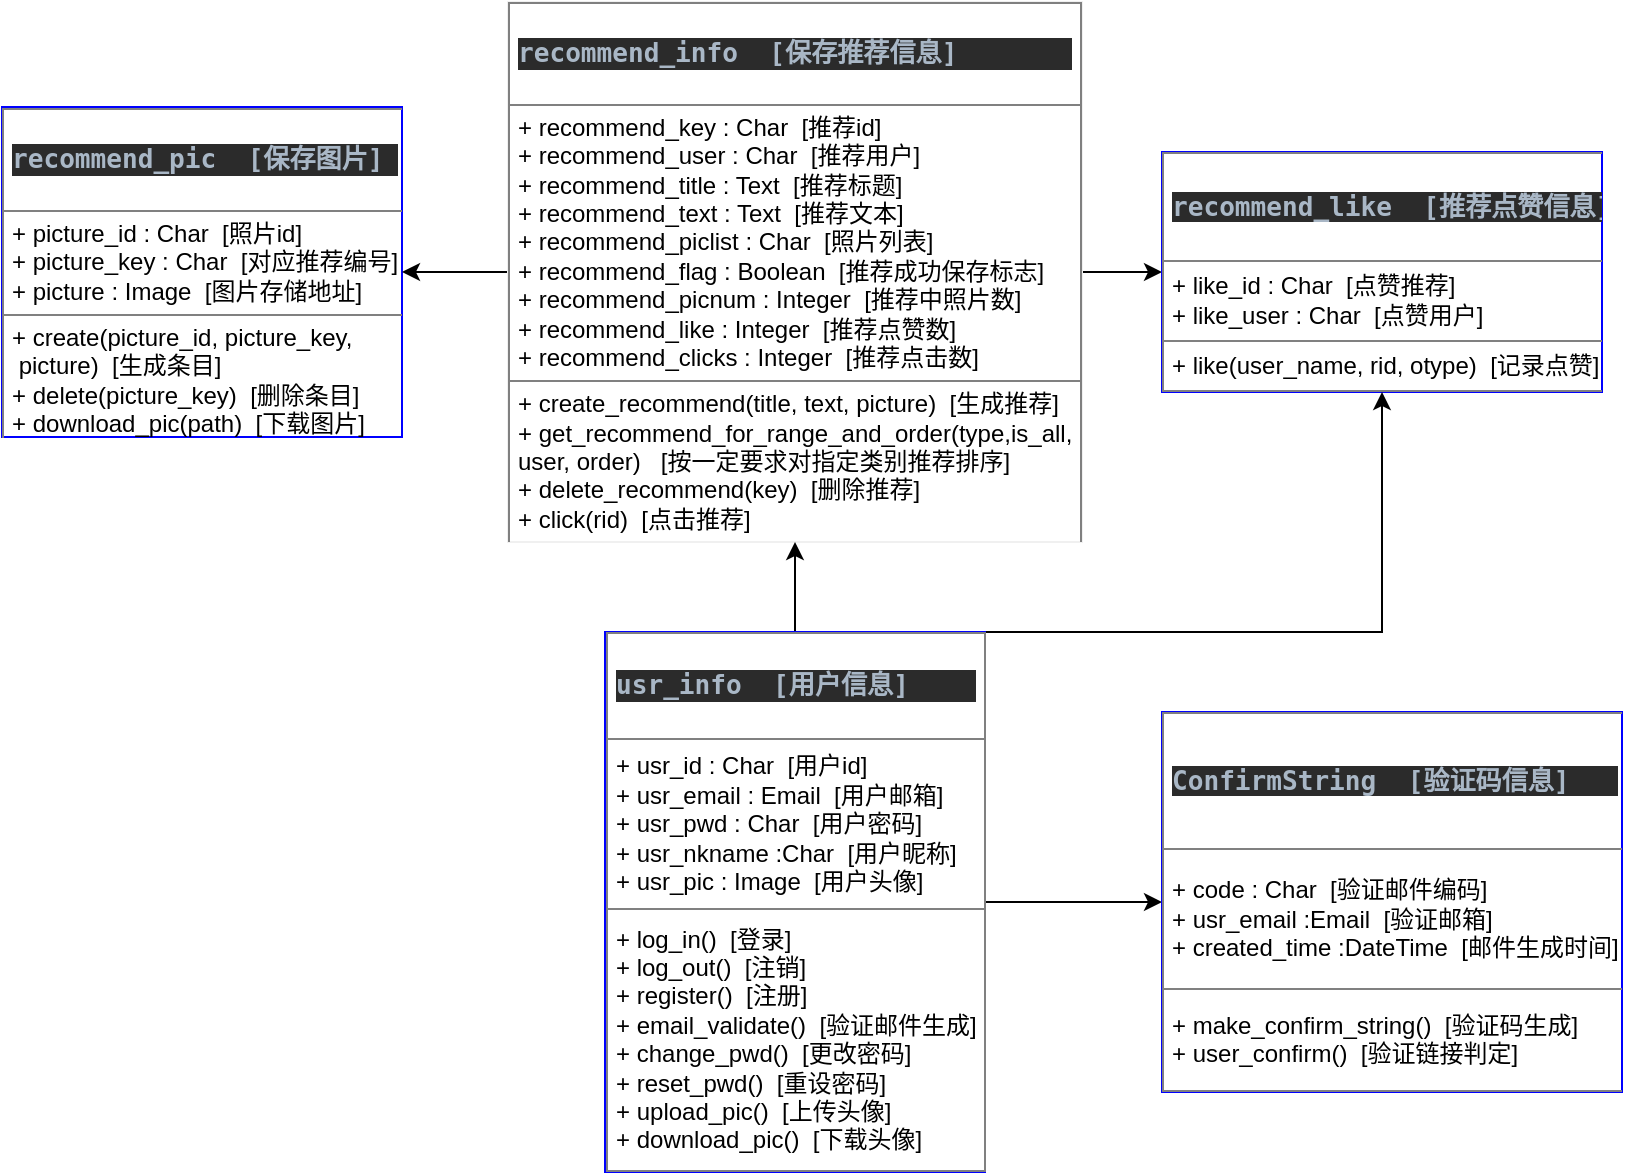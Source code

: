 <mxfile>
    <diagram id="XjcLAlhxIqI1T3LkZUkb" name="第 1 页">
        <mxGraphModel dx="990" dy="575" grid="1" gridSize="10" guides="1" tooltips="1" connect="1" arrows="1" fold="1" page="1" pageScale="1" pageWidth="827" pageHeight="1169" math="0" shadow="0">
            <root>
                <mxCell id="0"/>
                <mxCell id="1" parent="0"/>
                <mxCell id="13" value="&lt;table border=&quot;1&quot; width=&quot;100%&quot; cellpadding=&quot;4&quot; style=&quot;width: 100% ; height: 100% ; border-collapse: collapse&quot;&gt;&lt;tbody&gt;&lt;tr&gt;&lt;th&gt;&lt;pre style=&quot;background-color: #2b2b2b ; color: #a9b7c6 ; font-family: &amp;#34;jetbrains mono&amp;#34; , monospace ; font-size: 9.8pt&quot;&gt;recommend_pic  [保存图片]&lt;/pre&gt;&lt;/th&gt;&lt;/tr&gt;&lt;tr&gt;&lt;td&gt;+ picture_id : Char&amp;nbsp; [照片id]&lt;br&gt;+ picture_key : Char&amp;nbsp; [对应推荐编号]&lt;br&gt;+ picture : Image&amp;nbsp; [图片存储地址]&lt;/td&gt;&lt;/tr&gt;&lt;tr&gt;&lt;td&gt;+ create(picture_id, picture_key,&lt;br&gt;&amp;nbsp;picture)&amp;nbsp; [生成条目]&lt;br&gt;+ delete(picture_key)&amp;nbsp; [删除条目]&lt;br&gt;+ download_pic(path)&amp;nbsp; [下载图片]&lt;/td&gt;&lt;/tr&gt;&lt;/tbody&gt;&lt;/table&gt;" style="text;html=1;overflow=fill;strokeColor=#0000FF;align=left;" vertex="1" parent="1">
                    <mxGeometry x="10" y="52.5" width="200" height="165" as="geometry"/>
                </mxCell>
                <mxCell id="38" style="edgeStyle=orthogonalEdgeStyle;rounded=0;orthogonalLoop=1;jettySize=auto;html=1;exitX=0;exitY=0.5;exitDx=0;exitDy=0;entryX=1;entryY=0.5;entryDx=0;entryDy=0;" edge="1" parent="1" source="14" target="13">
                    <mxGeometry relative="1" as="geometry"/>
                </mxCell>
                <mxCell id="43" style="edgeStyle=orthogonalEdgeStyle;rounded=0;orthogonalLoop=1;jettySize=auto;html=1;exitX=1;exitY=0.5;exitDx=0;exitDy=0;entryX=0;entryY=0.5;entryDx=0;entryDy=0;" edge="1" parent="1" source="14" target="15">
                    <mxGeometry relative="1" as="geometry"/>
                </mxCell>
                <mxCell id="14" value="&lt;table border=&quot;1&quot; width=&quot;100%&quot; cellpadding=&quot;4&quot; style=&quot;width: 100% ; height: 100% ; border-collapse: collapse&quot;&gt;&lt;tbody&gt;&lt;tr&gt;&lt;th&gt;&lt;pre style=&quot;background-color: #2b2b2b ; color: #a9b7c6 ; font-family: &amp;#34;jetbrains mono&amp;#34; , monospace ; font-size: 9.8pt&quot;&gt;&lt;pre style=&quot;font-family: &amp;#34;jetbrains mono&amp;#34; , monospace ; font-size: 9.8pt&quot;&gt;recommend_info  [保存推荐信息]&lt;/pre&gt;&lt;/pre&gt;&lt;/th&gt;&lt;/tr&gt;&lt;tr&gt;&lt;td&gt;+ recommend_key : Char&amp;nbsp; [推荐id]&lt;br&gt;+ recommend_user : Char&amp;nbsp; [推荐用户]&lt;br&gt;+ recommend_title : Text&amp;nbsp; [推荐标题]&lt;br&gt;+ recommend_text : Text&amp;nbsp; [推荐文本]&lt;br&gt;+ recommend_piclist : Char&amp;nbsp; [照片列表]&lt;br&gt;+ recommend_flag : Boolean&amp;nbsp; [推荐成功保存标志]&lt;br&gt;+ recommend_picnum : Integer&amp;nbsp; [推荐中照片数]&lt;br&gt;+ recommend_like : Integer&amp;nbsp; [推荐点赞数]&lt;br&gt;+ recommend_clicks : Integer&amp;nbsp; [推荐点击数]&lt;/td&gt;&lt;/tr&gt;&lt;tr&gt;&lt;td&gt;+ create_recommend(title, text, picture)&amp;nbsp; [生成推荐]&lt;br&gt;+ get_recommend_for_range_and_order(type,is_all, &lt;br&gt;user, order)&amp;nbsp; &amp;nbsp;[按一定要求对指定类别推荐排序]&lt;br&gt;+ delete_recommend(key)&amp;nbsp; [删除推荐]&lt;br&gt;+ click(rid)&amp;nbsp; [点击推荐]&lt;/td&gt;&lt;/tr&gt;&lt;/tbody&gt;&lt;/table&gt;" style="text;html=1;overflow=fill;align=left;strokeColor=#f0f0f0;" vertex="1" parent="1">
                    <mxGeometry x="263" width="287" height="270" as="geometry"/>
                </mxCell>
                <mxCell id="15" value="&lt;table border=&quot;1&quot; width=&quot;100%&quot; cellpadding=&quot;4&quot; style=&quot;width: 100% ; height: 100% ; border-collapse: collapse&quot;&gt;&lt;tbody&gt;&lt;tr&gt;&lt;th&gt;&lt;pre style=&quot;background-color: #2b2b2b ; color: #a9b7c6 ; font-family: &amp;#34;jetbrains mono&amp;#34; , monospace ; font-size: 9.8pt&quot;&gt;recommend_like  [推荐点赞信息]&lt;/pre&gt;&lt;/th&gt;&lt;/tr&gt;&lt;tr&gt;&lt;td&gt;+ like_id : Char&amp;nbsp; [点赞推荐]&lt;br&gt;+ like_user : Char&amp;nbsp; [点赞用户]&lt;/td&gt;&lt;/tr&gt;&lt;tr&gt;&lt;td&gt;+ like(user_name, rid, otype)&amp;nbsp; [记录点赞]&lt;/td&gt;&lt;/tr&gt;&lt;/tbody&gt;&lt;/table&gt;" style="text;html=1;overflow=fill;strokeColor=#0000FF;align=left;" vertex="1" parent="1">
                    <mxGeometry x="590" y="75" width="220" height="120" as="geometry"/>
                </mxCell>
                <mxCell id="41" style="edgeStyle=orthogonalEdgeStyle;rounded=0;orthogonalLoop=1;jettySize=auto;html=1;exitX=1;exitY=0.5;exitDx=0;exitDy=0;entryX=0;entryY=0.5;entryDx=0;entryDy=0;" edge="1" parent="1" source="16" target="17">
                    <mxGeometry relative="1" as="geometry"/>
                </mxCell>
                <mxCell id="44" style="edgeStyle=orthogonalEdgeStyle;rounded=0;orthogonalLoop=1;jettySize=auto;html=1;exitX=0.5;exitY=0;exitDx=0;exitDy=0;entryX=0.5;entryY=1;entryDx=0;entryDy=0;" edge="1" parent="1" source="16" target="14">
                    <mxGeometry relative="1" as="geometry"/>
                </mxCell>
                <mxCell id="46" style="edgeStyle=orthogonalEdgeStyle;rounded=0;orthogonalLoop=1;jettySize=auto;html=1;exitX=1;exitY=0;exitDx=0;exitDy=0;entryX=0.5;entryY=1;entryDx=0;entryDy=0;" edge="1" parent="1" source="16" target="15">
                    <mxGeometry relative="1" as="geometry">
                        <Array as="points">
                            <mxPoint x="700" y="315"/>
                        </Array>
                    </mxGeometry>
                </mxCell>
                <mxCell id="16" value="&lt;table border=&quot;1&quot; width=&quot;100%&quot; cellpadding=&quot;4&quot; style=&quot;width: 100% ; height: 100% ; border-collapse: collapse&quot;&gt;&lt;tbody&gt;&lt;tr&gt;&lt;th&gt;&lt;pre style=&quot;background-color: #2b2b2b ; color: #a9b7c6 ; font-family: &amp;#34;jetbrains mono&amp;#34; , monospace ; font-size: 9.8pt&quot;&gt;&lt;pre style=&quot;font-family: &amp;#34;jetbrains mono&amp;#34; , monospace ; font-size: 9.8pt&quot;&gt;usr_info  [用户信息]&lt;/pre&gt;&lt;/pre&gt;&lt;/th&gt;&lt;/tr&gt;&lt;tr&gt;&lt;td&gt;+ usr_id : Char&amp;nbsp; [用户id]&lt;br&gt;+ usr_email : Email&amp;nbsp; [用户邮箱]&lt;br&gt;+ usr_pwd : Char&amp;nbsp; [用户密码]&lt;br&gt;+ usr_nkname :Char&amp;nbsp; [用户昵称]&lt;br&gt;+ usr_pic : Image&amp;nbsp; [用户头像]&lt;br&gt;&lt;/td&gt;&lt;/tr&gt;&lt;tr&gt;&lt;td&gt;+ log_in()&amp;nbsp; [登录]&lt;br&gt;+ log_out()&amp;nbsp; [注销]&lt;br&gt;+ register()&amp;nbsp; [注册]&lt;br&gt;+ email_validate()&amp;nbsp; [验证邮件生成]&lt;br&gt;+ change_pwd()&amp;nbsp; [更改密码]&lt;br&gt;+ reset_pwd()&amp;nbsp; [重设密码]&lt;br&gt;+ upload_pic()&amp;nbsp; [上传头像]&lt;br&gt;+ download_pic()&amp;nbsp; [下载头像]&lt;/td&gt;&lt;/tr&gt;&lt;/tbody&gt;&lt;/table&gt;" style="text;html=1;overflow=fill;strokeColor=#0000FF;align=left;" vertex="1" parent="1">
                    <mxGeometry x="311.5" y="315" width="190" height="270" as="geometry"/>
                </mxCell>
                <mxCell id="17" value="&lt;table border=&quot;1&quot; width=&quot;100%&quot; cellpadding=&quot;4&quot; style=&quot;width: 100% ; height: 100% ; border-collapse: collapse&quot;&gt;&lt;tbody&gt;&lt;tr&gt;&lt;th&gt;&lt;pre style=&quot;background-color: #2b2b2b ; color: #a9b7c6 ; font-family: &amp;#34;jetbrains mono&amp;#34; , monospace ; font-size: 9.8pt&quot;&gt;&lt;pre style=&quot;font-family: &amp;#34;jetbrains mono&amp;#34; , monospace ; font-size: 9.8pt&quot;&gt;ConfirmString  [验证码信息]&lt;/pre&gt;&lt;/pre&gt;&lt;/th&gt;&lt;/tr&gt;&lt;tr&gt;&lt;td&gt;+ code : Char&amp;nbsp; [验证邮件编码]&lt;br&gt;+ usr_email :Email&amp;nbsp; [验证邮箱]&lt;br&gt;+ created_time :DateTime&amp;nbsp; [邮件生成时间]&lt;/td&gt;&lt;/tr&gt;&lt;tr&gt;&lt;td&gt;+ make_confirm_string()&amp;nbsp; [验证码生成]&lt;br&gt;+ user_confirm()&amp;nbsp; [验证链接判定]&lt;/td&gt;&lt;/tr&gt;&lt;/tbody&gt;&lt;/table&gt;" style="text;html=1;overflow=fill;strokeColor=#0000FF;align=left;" vertex="1" parent="1">
                    <mxGeometry x="590" y="355" width="230" height="190" as="geometry"/>
                </mxCell>
            </root>
        </mxGraphModel>
    </diagram>
</mxfile>